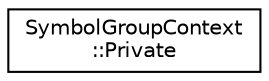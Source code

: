 digraph "类继承关系图"
{
 // INTERACTIVE_SVG=YES
 // LATEX_PDF_SIZE
  edge [fontname="Helvetica",fontsize="10",labelfontname="Helvetica",labelfontsize="10"];
  node [fontname="Helvetica",fontsize="10",shape=record];
  rankdir="LR";
  Node0 [label="SymbolGroupContext\l::Private",height=0.2,width=0.4,color="black", fillcolor="white", style="filled",URL="$de/d3a/class_symbol_group_context_1_1_private.html",tooltip=" "];
}
